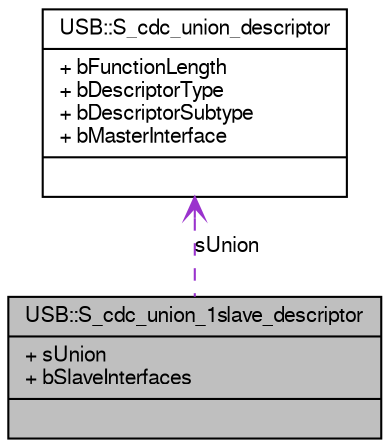 digraph G
{
  bgcolor="transparent";
  edge [fontname="FreeSans",fontsize=10,labelfontname="FreeSans",labelfontsize=10];
  node [fontname="FreeSans",fontsize=10,shape=record];
  Node1 [label="{USB::S_cdc_union_1slave_descriptor\n|+ sUnion\l+ bSlaveInterfaces\l|}",height=0.2,width=0.4,color="black", fillcolor="grey75", style="filled" fontcolor="black"];
  Node2 -> Node1 [dir=back,color="darkorchid3",fontsize=10,style="dashed",label="sUnion",arrowtail="open",fontname="FreeSans"];
  Node2 [label="{USB::S_cdc_union_descriptor\n|+ bFunctionLength\l+ bDescriptorType\l+ bDescriptorSubtype\l+ bMasterInterface\l|}",height=0.2,width=0.4,color="black",URL="$struct_u_s_b_1_1_s__cdc__union__descriptor.html",tooltip="Union functional descriptors."];
}
